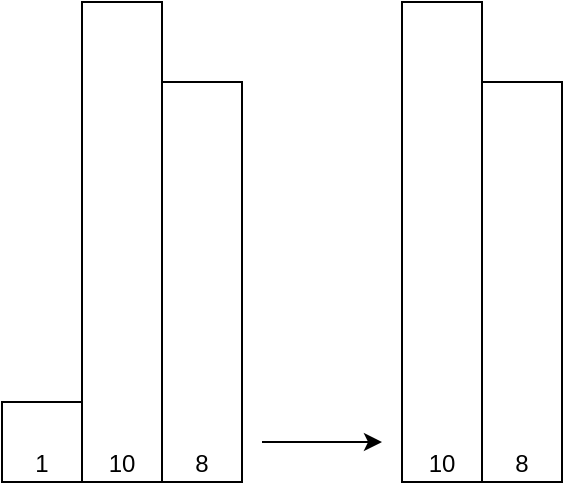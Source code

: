 <mxfile version="22.1.11" type="device">
  <diagram name="페이지-1" id="j15THbkSNArLl6au_WYi">
    <mxGraphModel dx="1050" dy="-525" grid="1" gridSize="10" guides="1" tooltips="1" connect="1" arrows="1" fold="1" page="1" pageScale="1" pageWidth="827" pageHeight="1169" math="0" shadow="0">
      <root>
        <mxCell id="0" />
        <mxCell id="1" parent="0" />
        <mxCell id="b49IRltXHcFOzs0AzJ2W-33" value="1" style="rounded=0;whiteSpace=wrap;html=1;verticalAlign=bottom;" parent="1" vertex="1">
          <mxGeometry x="80" y="1400" width="40" height="40" as="geometry" />
        </mxCell>
        <mxCell id="b49IRltXHcFOzs0AzJ2W-34" value="10" style="rounded=0;whiteSpace=wrap;html=1;verticalAlign=bottom;" parent="1" vertex="1">
          <mxGeometry x="120" y="1200" width="40" height="240" as="geometry" />
        </mxCell>
        <mxCell id="b49IRltXHcFOzs0AzJ2W-35" value="8" style="rounded=0;whiteSpace=wrap;html=1;verticalAlign=bottom;" parent="1" vertex="1">
          <mxGeometry x="160" y="1240" width="40" height="200" as="geometry" />
        </mxCell>
        <mxCell id="prxMsGu1mQV2dw-bulo4-1" value="10" style="rounded=0;whiteSpace=wrap;html=1;verticalAlign=bottom;" vertex="1" parent="1">
          <mxGeometry x="280" y="1200" width="40" height="240" as="geometry" />
        </mxCell>
        <mxCell id="prxMsGu1mQV2dw-bulo4-2" value="8" style="rounded=0;whiteSpace=wrap;html=1;verticalAlign=bottom;" vertex="1" parent="1">
          <mxGeometry x="320" y="1240" width="40" height="200" as="geometry" />
        </mxCell>
        <mxCell id="prxMsGu1mQV2dw-bulo4-3" value="" style="endArrow=classic;html=1;rounded=0;" edge="1" parent="1">
          <mxGeometry width="50" height="50" relative="1" as="geometry">
            <mxPoint x="210" y="1420" as="sourcePoint" />
            <mxPoint x="270" y="1420" as="targetPoint" />
          </mxGeometry>
        </mxCell>
      </root>
    </mxGraphModel>
  </diagram>
</mxfile>
